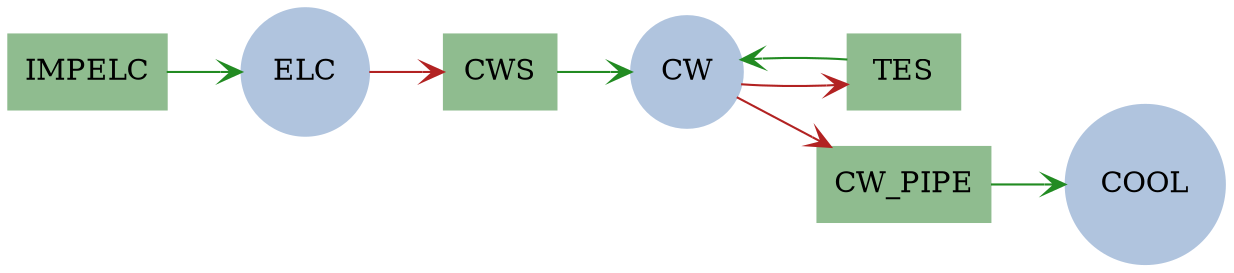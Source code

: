strict digraph model {
	rankdir = "LR" ;

	// Default node and edge attributes
	node [ style="filled" ] ;
	edge [ arrowhead="vee", labelfontcolor="lightgreen" ] ;

	// Define individual nodes
	subgraph techs {
		node [ color="darkseagreen", shape="box", fontcolor="black" ] ;

		"CWS";
		"TES";
		"IMPELC";
		"CW_PIPE";
		
	}

	subgraph energy_carriers {
		node [ color="lightsteelblue", shape="circle", fillcolor="lightsteelblue" ] ;

		"COOL";
		"ELC";
		"CW";
		
	}

	// Define edges and any specific edge attributes
	subgraph inputs {
		edge [ color="firebrick" ] ;

		"CW"	->	"CW_PIPE";
		"ELC"	->	"CWS";
		"CW"	->	"TES";
		
	}

	subgraph outputs {
		edge [ color="forestgreen" ] ;

		"TES"	->	"CW";
		"CWS"	->	"CW";
		"IMPELC"	->	"ELC";
		"CW_PIPE"	->	"COOL";
		
	}
	
	{rank = same; "IMPELC"}
}
